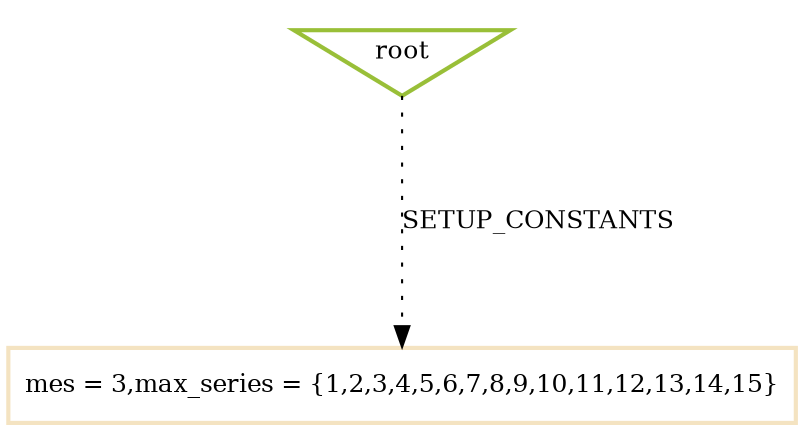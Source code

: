 digraph visited_states {
graph [nodesep=1.5, ranksep=1.5];
root [shape=invtriangle, color="#99BF38", fontsize=12, penwidth=2, label="root"];

root -> 0 [style = dotted, color = black, label="SETUP_CONSTANTS", fontsize=12];

0 [shape=box, color="#F4E3C1", fontsize=12, penwidth=2, label="mes = 3,max_series = \{1,2,3,4,5,6,7,8,9,10,11,12,13,14,15\}"];


}
